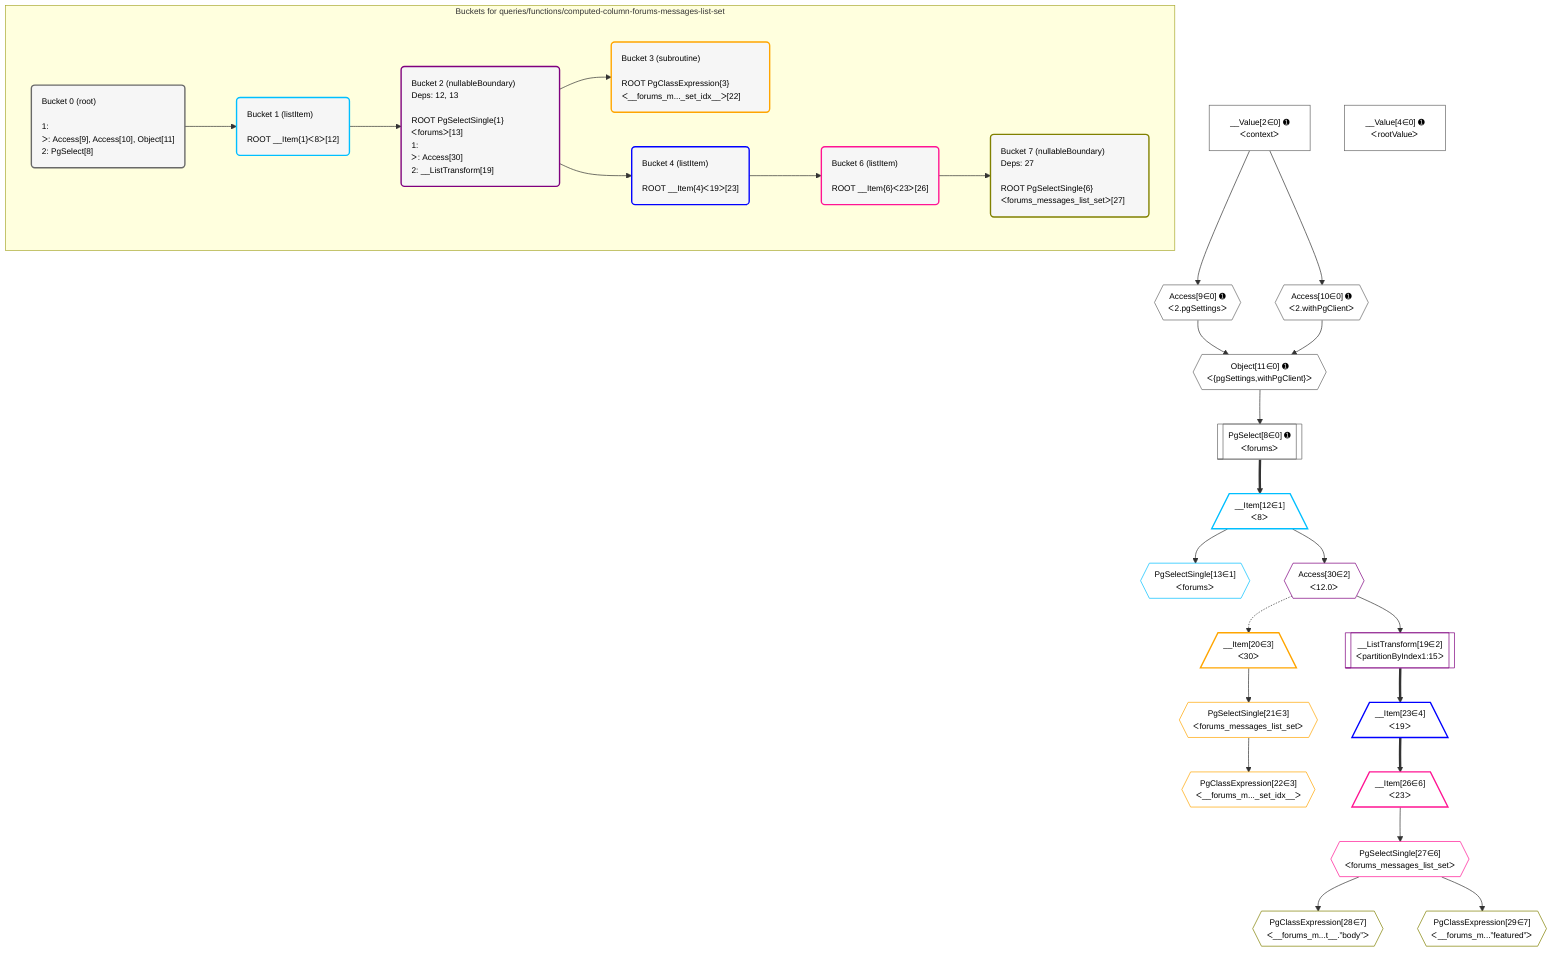 %%{init: {'themeVariables': { 'fontSize': '12px'}}}%%
graph TD
    classDef path fill:#eee,stroke:#000,color:#000
    classDef plan fill:#fff,stroke-width:1px,color:#000
    classDef itemplan fill:#fff,stroke-width:2px,color:#000
    classDef unbatchedplan fill:#dff,stroke-width:1px,color:#000
    classDef sideeffectplan fill:#fcc,stroke-width:2px,color:#000
    classDef bucket fill:#f6f6f6,color:#000,stroke-width:2px,text-align:left


    %% plan dependencies
    Object11{{"Object[11∈0] ➊<br />ᐸ{pgSettings,withPgClient}ᐳ"}}:::plan
    Access9{{"Access[9∈0] ➊<br />ᐸ2.pgSettingsᐳ"}}:::plan
    Access10{{"Access[10∈0] ➊<br />ᐸ2.withPgClientᐳ"}}:::plan
    Access9 & Access10 --> Object11
    PgSelect8[["PgSelect[8∈0] ➊<br />ᐸforumsᐳ"]]:::plan
    Object11 --> PgSelect8
    __Value2["__Value[2∈0] ➊<br />ᐸcontextᐳ"]:::plan
    __Value2 --> Access9
    __Value2 --> Access10
    __Value4["__Value[4∈0] ➊<br />ᐸrootValueᐳ"]:::plan
    __Item12[/"__Item[12∈1]<br />ᐸ8ᐳ"\]:::itemplan
    PgSelect8 ==> __Item12
    PgSelectSingle13{{"PgSelectSingle[13∈1]<br />ᐸforumsᐳ"}}:::plan
    __Item12 --> PgSelectSingle13
    __ListTransform19[["__ListTransform[19∈2]<br />ᐸpartitionByIndex1:15ᐳ"]]:::plan
    Access30{{"Access[30∈2]<br />ᐸ12.0ᐳ"}}:::plan
    Access30 --> __ListTransform19
    __Item12 --> Access30
    __Item20[/"__Item[20∈3]<br />ᐸ30ᐳ"\]:::itemplan
    Access30 -.-> __Item20
    PgSelectSingle21{{"PgSelectSingle[21∈3]<br />ᐸforums_messages_list_setᐳ"}}:::plan
    __Item20 --> PgSelectSingle21
    PgClassExpression22{{"PgClassExpression[22∈3]<br />ᐸ__forums_m..._set_idx__ᐳ"}}:::plan
    PgSelectSingle21 --> PgClassExpression22
    __Item23[/"__Item[23∈4]<br />ᐸ19ᐳ"\]:::itemplan
    __ListTransform19 ==> __Item23
    __Item26[/"__Item[26∈6]<br />ᐸ23ᐳ"\]:::itemplan
    __Item23 ==> __Item26
    PgSelectSingle27{{"PgSelectSingle[27∈6]<br />ᐸforums_messages_list_setᐳ"}}:::plan
    __Item26 --> PgSelectSingle27
    PgClassExpression28{{"PgClassExpression[28∈7]<br />ᐸ__forums_m...t__.”body”ᐳ"}}:::plan
    PgSelectSingle27 --> PgClassExpression28
    PgClassExpression29{{"PgClassExpression[29∈7]<br />ᐸ__forums_m...”featured”ᐳ"}}:::plan
    PgSelectSingle27 --> PgClassExpression29

    %% define steps

    subgraph "Buckets for queries/functions/computed-column-forums-messages-list-set"
    Bucket0("Bucket 0 (root)<br /><br />1: <br />ᐳ: Access[9], Access[10], Object[11]<br />2: PgSelect[8]"):::bucket
    classDef bucket0 stroke:#696969
    class Bucket0,__Value2,__Value4,PgSelect8,Access9,Access10,Object11 bucket0
    Bucket1("Bucket 1 (listItem)<br /><br />ROOT __Item{1}ᐸ8ᐳ[12]"):::bucket
    classDef bucket1 stroke:#00bfff
    class Bucket1,__Item12,PgSelectSingle13 bucket1
    Bucket2("Bucket 2 (nullableBoundary)<br />Deps: 12, 13<br /><br />ROOT PgSelectSingle{1}ᐸforumsᐳ[13]<br />1: <br />ᐳ: Access[30]<br />2: __ListTransform[19]"):::bucket
    classDef bucket2 stroke:#7f007f
    class Bucket2,__ListTransform19,Access30 bucket2
    Bucket3("Bucket 3 (subroutine)<br /><br />ROOT PgClassExpression{3}ᐸ__forums_m..._set_idx__ᐳ[22]"):::bucket
    classDef bucket3 stroke:#ffa500
    class Bucket3,__Item20,PgSelectSingle21,PgClassExpression22 bucket3
    Bucket4("Bucket 4 (listItem)<br /><br />ROOT __Item{4}ᐸ19ᐳ[23]"):::bucket
    classDef bucket4 stroke:#0000ff
    class Bucket4,__Item23 bucket4
    Bucket6("Bucket 6 (listItem)<br /><br />ROOT __Item{6}ᐸ23ᐳ[26]"):::bucket
    classDef bucket6 stroke:#ff1493
    class Bucket6,__Item26,PgSelectSingle27 bucket6
    Bucket7("Bucket 7 (nullableBoundary)<br />Deps: 27<br /><br />ROOT PgSelectSingle{6}ᐸforums_messages_list_setᐳ[27]"):::bucket
    classDef bucket7 stroke:#808000
    class Bucket7,PgClassExpression28,PgClassExpression29 bucket7
    Bucket0 --> Bucket1
    Bucket1 --> Bucket2
    Bucket2 --> Bucket3 & Bucket4
    Bucket4 --> Bucket6
    Bucket6 --> Bucket7
    end